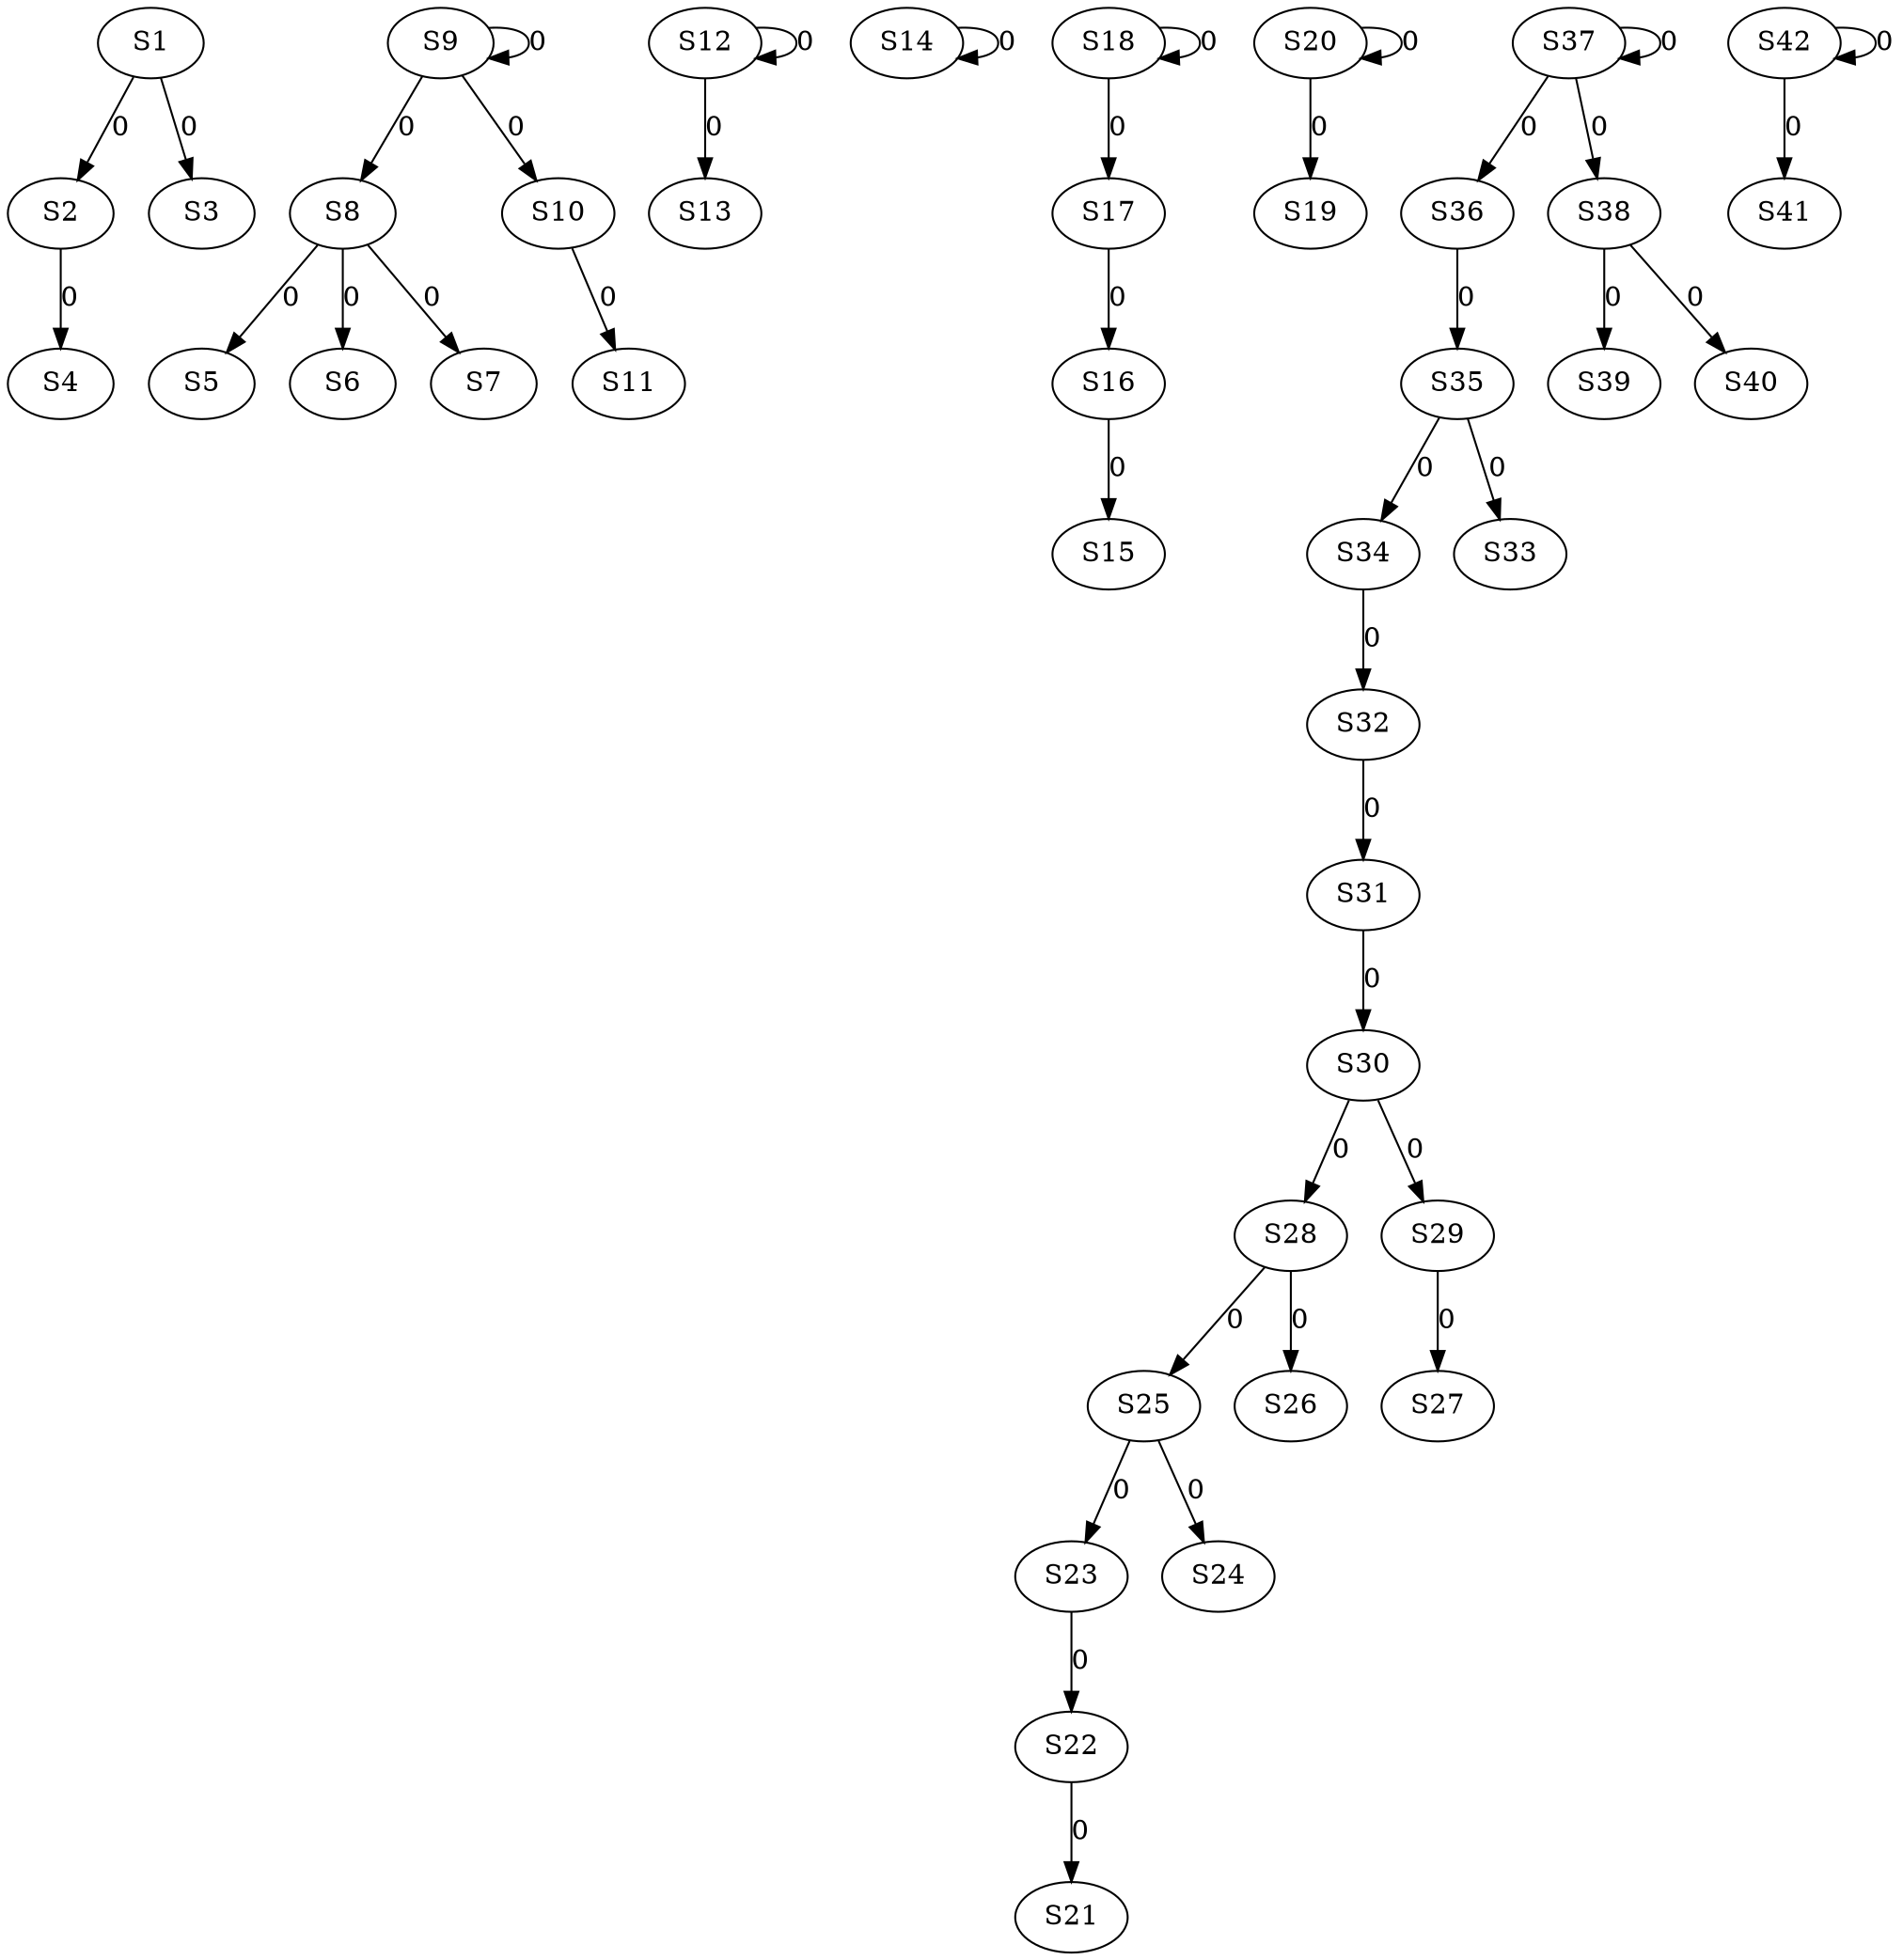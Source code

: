 strict digraph {
	S1 -> S2 [ label = 0 ];
	S1 -> S3 [ label = 0 ];
	S2 -> S4 [ label = 0 ];
	S8 -> S5 [ label = 0 ];
	S8 -> S6 [ label = 0 ];
	S8 -> S7 [ label = 0 ];
	S9 -> S8 [ label = 0 ];
	S9 -> S9 [ label = 0 ];
	S9 -> S10 [ label = 0 ];
	S10 -> S11 [ label = 0 ];
	S12 -> S12 [ label = 0 ];
	S12 -> S13 [ label = 0 ];
	S14 -> S14 [ label = 0 ];
	S16 -> S15 [ label = 0 ];
	S17 -> S16 [ label = 0 ];
	S18 -> S17 [ label = 0 ];
	S18 -> S18 [ label = 0 ];
	S20 -> S19 [ label = 0 ];
	S20 -> S20 [ label = 0 ];
	S22 -> S21 [ label = 0 ];
	S23 -> S22 [ label = 0 ];
	S25 -> S23 [ label = 0 ];
	S25 -> S24 [ label = 0 ];
	S28 -> S25 [ label = 0 ];
	S28 -> S26 [ label = 0 ];
	S29 -> S27 [ label = 0 ];
	S30 -> S28 [ label = 0 ];
	S30 -> S29 [ label = 0 ];
	S31 -> S30 [ label = 0 ];
	S32 -> S31 [ label = 0 ];
	S34 -> S32 [ label = 0 ];
	S35 -> S33 [ label = 0 ];
	S35 -> S34 [ label = 0 ];
	S36 -> S35 [ label = 0 ];
	S37 -> S36 [ label = 0 ];
	S37 -> S37 [ label = 0 ];
	S37 -> S38 [ label = 0 ];
	S38 -> S39 [ label = 0 ];
	S38 -> S40 [ label = 0 ];
	S42 -> S41 [ label = 0 ];
	S42 -> S42 [ label = 0 ];
}
